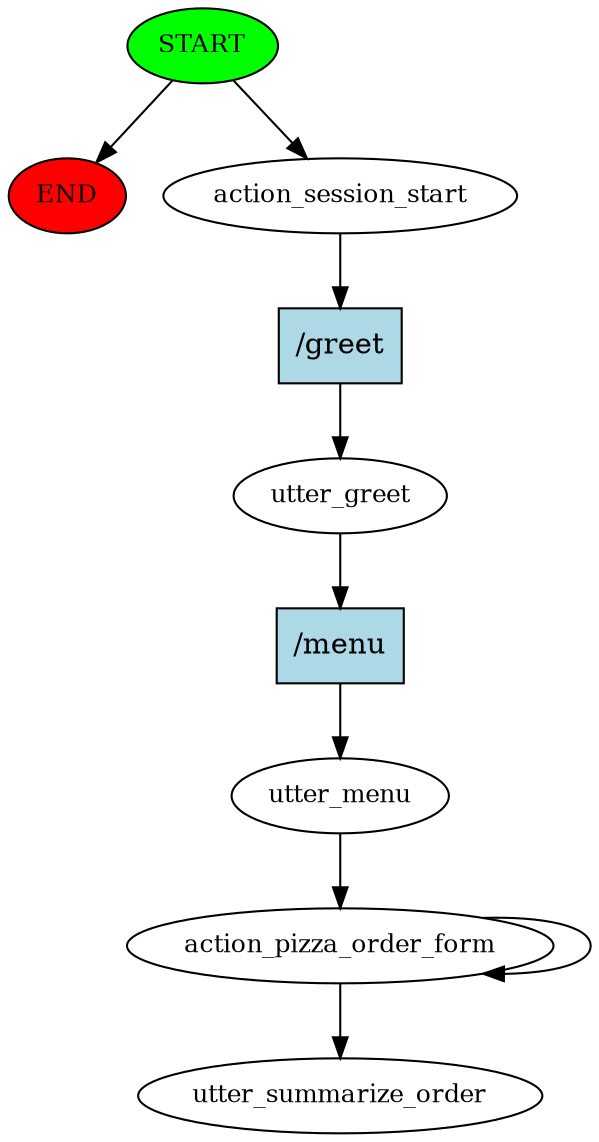 digraph  {
0 [class="start active", fillcolor=green, fontsize=12, label=START, style=filled];
"-1" [class=end, fillcolor=red, fontsize=12, label=END, style=filled];
1 [class=active, fontsize=12, label=action_session_start];
2 [class=active, fontsize=12, label=utter_greet];
3 [class=active, fontsize=12, label=utter_menu];
4 [class=active, fontsize=12, label=action_pizza_order_form];
6 [class="dashed active", fontsize=12, label=utter_summarize_order];
7 [class="intent active", fillcolor=lightblue, label="/greet", shape=rect, style=filled];
8 [class="intent active", fillcolor=lightblue, label="/menu", shape=rect, style=filled];
0 -> "-1"  [class="", key=NONE, label=""];
0 -> 1  [class=active, key=NONE, label=""];
1 -> 7  [class=active, key=0];
2 -> 8  [class=active, key=0];
3 -> 4  [class=active, key=NONE, label=""];
4 -> 6  [class=active, key=NONE, label=""];
4 -> 4  [class=active, key=NONE, label=""];
7 -> 2  [class=active, key=0];
8 -> 3  [class=active, key=0];
}
